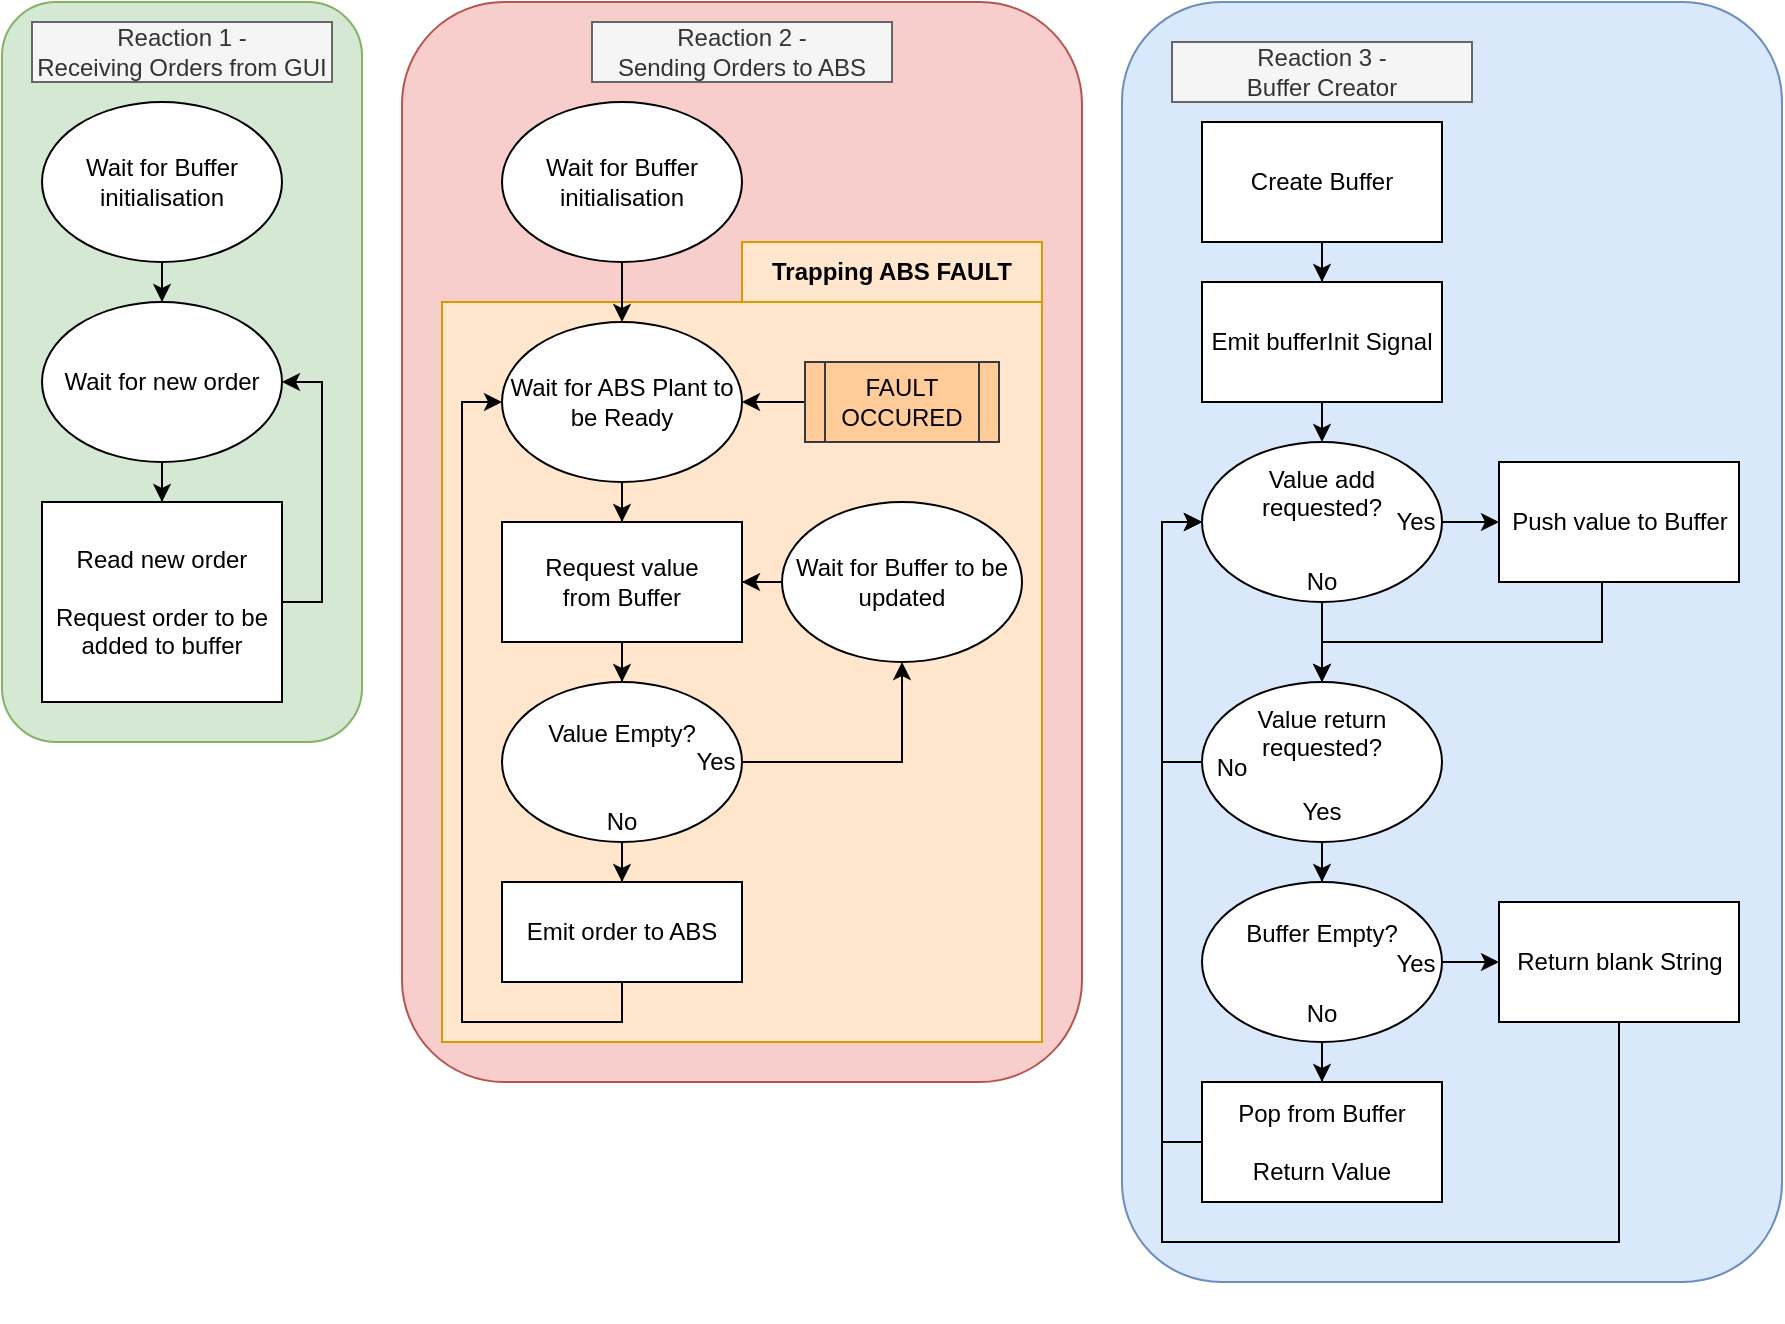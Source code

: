 <mxfile version="21.2.8" type="device" pages="2">
  <diagram name="State Machine Diagram" id="Zy5miJtwsmo2a1Sr_mXt">
    <mxGraphModel dx="1884" dy="1189" grid="1" gridSize="10" guides="1" tooltips="1" connect="1" arrows="1" fold="1" page="1" pageScale="1" pageWidth="850" pageHeight="1100" math="0" shadow="0">
      <root>
        <mxCell id="0" />
        <mxCell id="1" parent="0" />
        <mxCell id="f_33hYLXg027ikjfP-OH-52" value="" style="group;" parent="1" vertex="1" connectable="0">
          <mxGeometry x="220" y="30" width="340" height="660" as="geometry" />
        </mxCell>
        <mxCell id="f_33hYLXg027ikjfP-OH-50" value="" style="rounded=1;whiteSpace=wrap;html=1;fillColor=#f8cecc;strokeColor=#b85450;" parent="f_33hYLXg027ikjfP-OH-52" vertex="1">
          <mxGeometry width="340" height="540" as="geometry" />
        </mxCell>
        <mxCell id="f_33hYLXg027ikjfP-OH-51" value="Reaction 2 -&lt;br&gt;Sending Orders to ABS" style="text;html=1;strokeColor=#666666;fillColor=#f5f5f5;align=center;verticalAlign=middle;whiteSpace=wrap;rounded=0;fontColor=#333333;" parent="f_33hYLXg027ikjfP-OH-52" vertex="1">
          <mxGeometry x="95" y="10" width="150" height="30" as="geometry" />
        </mxCell>
        <mxCell id="f_33hYLXg027ikjfP-OH-43" value="" style="rounded=0;whiteSpace=wrap;html=1;fillColor=#ffe6cc;strokeColor=#d79b00;" parent="f_33hYLXg027ikjfP-OH-52" vertex="1">
          <mxGeometry x="20" y="150" width="300" height="370" as="geometry" />
        </mxCell>
        <mxCell id="f_33hYLXg027ikjfP-OH-19" value="Wait for Buffer initialisation" style="ellipse;whiteSpace=wrap;html=1;" parent="f_33hYLXg027ikjfP-OH-52" vertex="1">
          <mxGeometry x="50" y="50" width="120" height="80" as="geometry" />
        </mxCell>
        <mxCell id="f_33hYLXg027ikjfP-OH-20" value="Wait for ABS Plant to be Ready" style="ellipse;whiteSpace=wrap;html=1;" parent="f_33hYLXg027ikjfP-OH-52" vertex="1">
          <mxGeometry x="50" y="160" width="120" height="80" as="geometry" />
        </mxCell>
        <mxCell id="f_33hYLXg027ikjfP-OH-49" style="edgeStyle=orthogonalEdgeStyle;rounded=0;orthogonalLoop=1;jettySize=auto;html=1;" parent="f_33hYLXg027ikjfP-OH-52" source="f_33hYLXg027ikjfP-OH-19" target="f_33hYLXg027ikjfP-OH-20" edge="1">
          <mxGeometry relative="1" as="geometry" />
        </mxCell>
        <mxCell id="f_33hYLXg027ikjfP-OH-21" value="Request value&lt;br&gt;from Buffer" style="rounded=0;whiteSpace=wrap;html=1;" parent="f_33hYLXg027ikjfP-OH-52" vertex="1">
          <mxGeometry x="50" y="260" width="120" height="60" as="geometry" />
        </mxCell>
        <mxCell id="f_33hYLXg027ikjfP-OH-22" style="edgeStyle=orthogonalEdgeStyle;rounded=0;orthogonalLoop=1;jettySize=auto;html=1;" parent="f_33hYLXg027ikjfP-OH-52" source="f_33hYLXg027ikjfP-OH-20" target="f_33hYLXg027ikjfP-OH-21" edge="1">
          <mxGeometry relative="1" as="geometry" />
        </mxCell>
        <mxCell id="f_33hYLXg027ikjfP-OH-23" value="Value Empty?&lt;br&gt;&lt;br&gt;&amp;nbsp;" style="ellipse;whiteSpace=wrap;html=1;" parent="f_33hYLXg027ikjfP-OH-52" vertex="1">
          <mxGeometry x="50" y="340" width="120" height="80" as="geometry" />
        </mxCell>
        <mxCell id="f_33hYLXg027ikjfP-OH-24" style="edgeStyle=orthogonalEdgeStyle;rounded=0;orthogonalLoop=1;jettySize=auto;html=1;" parent="f_33hYLXg027ikjfP-OH-52" source="f_33hYLXg027ikjfP-OH-21" target="f_33hYLXg027ikjfP-OH-23" edge="1">
          <mxGeometry relative="1" as="geometry" />
        </mxCell>
        <mxCell id="f_33hYLXg027ikjfP-OH-31" value="Yes" style="text;html=1;strokeColor=none;fillColor=none;align=center;verticalAlign=middle;whiteSpace=wrap;rounded=0;" parent="f_33hYLXg027ikjfP-OH-52" vertex="1">
          <mxGeometry x="127" y="365" width="60" height="30" as="geometry" />
        </mxCell>
        <mxCell id="f_33hYLXg027ikjfP-OH-33" style="edgeStyle=orthogonalEdgeStyle;rounded=0;orthogonalLoop=1;jettySize=auto;html=1;" parent="f_33hYLXg027ikjfP-OH-52" source="f_33hYLXg027ikjfP-OH-32" target="f_33hYLXg027ikjfP-OH-21" edge="1">
          <mxGeometry relative="1" as="geometry" />
        </mxCell>
        <mxCell id="f_33hYLXg027ikjfP-OH-32" value="Wait for Buffer to be updated" style="ellipse;whiteSpace=wrap;html=1;" parent="f_33hYLXg027ikjfP-OH-52" vertex="1">
          <mxGeometry x="190" y="250" width="120" height="80" as="geometry" />
        </mxCell>
        <mxCell id="f_33hYLXg027ikjfP-OH-30" style="edgeStyle=orthogonalEdgeStyle;rounded=0;orthogonalLoop=1;jettySize=auto;html=1;" parent="f_33hYLXg027ikjfP-OH-52" source="f_33hYLXg027ikjfP-OH-23" target="f_33hYLXg027ikjfP-OH-32" edge="1">
          <mxGeometry relative="1" as="geometry">
            <mxPoint x="230" y="320" as="targetPoint" />
          </mxGeometry>
        </mxCell>
        <mxCell id="f_33hYLXg027ikjfP-OH-34" value="Emit order to ABS" style="rounded=0;whiteSpace=wrap;html=1;" parent="f_33hYLXg027ikjfP-OH-52" vertex="1">
          <mxGeometry x="50" y="440" width="120" height="50" as="geometry" />
        </mxCell>
        <mxCell id="f_33hYLXg027ikjfP-OH-35" style="edgeStyle=orthogonalEdgeStyle;rounded=0;orthogonalLoop=1;jettySize=auto;html=1;" parent="f_33hYLXg027ikjfP-OH-52" source="f_33hYLXg027ikjfP-OH-23" target="f_33hYLXg027ikjfP-OH-34" edge="1">
          <mxGeometry relative="1" as="geometry" />
        </mxCell>
        <mxCell id="f_33hYLXg027ikjfP-OH-36" value="No" style="text;html=1;strokeColor=none;fillColor=none;align=center;verticalAlign=middle;whiteSpace=wrap;rounded=0;" parent="f_33hYLXg027ikjfP-OH-52" vertex="1">
          <mxGeometry x="80" y="395" width="60" height="30" as="geometry" />
        </mxCell>
        <mxCell id="f_33hYLXg027ikjfP-OH-40" style="edgeStyle=orthogonalEdgeStyle;rounded=0;orthogonalLoop=1;jettySize=auto;html=1;entryX=0;entryY=0.5;entryDx=0;entryDy=0;" parent="f_33hYLXg027ikjfP-OH-52" source="f_33hYLXg027ikjfP-OH-34" target="f_33hYLXg027ikjfP-OH-20" edge="1">
          <mxGeometry relative="1" as="geometry">
            <mxPoint x="110" y="550" as="targetPoint" />
            <Array as="points">
              <mxPoint x="110" y="510" />
              <mxPoint x="30" y="510" />
              <mxPoint x="30" y="200" />
            </Array>
          </mxGeometry>
        </mxCell>
        <mxCell id="f_33hYLXg027ikjfP-OH-44" value="&lt;b&gt;Trapping ABS FAULT&lt;/b&gt;" style="rounded=0;whiteSpace=wrap;html=1;fillColor=#ffe6cc;strokeColor=#d79b00;" parent="f_33hYLXg027ikjfP-OH-52" vertex="1">
          <mxGeometry x="170" y="120" width="150" height="30" as="geometry" />
        </mxCell>
        <mxCell id="f_33hYLXg027ikjfP-OH-47" style="edgeStyle=orthogonalEdgeStyle;rounded=0;orthogonalLoop=1;jettySize=auto;html=1;" parent="f_33hYLXg027ikjfP-OH-52" source="f_33hYLXg027ikjfP-OH-46" target="f_33hYLXg027ikjfP-OH-20" edge="1">
          <mxGeometry relative="1" as="geometry" />
        </mxCell>
        <mxCell id="f_33hYLXg027ikjfP-OH-46" value="FAULT OCCURED" style="shape=process;whiteSpace=wrap;html=1;backgroundOutline=1;fillColor=#ffcc99;strokeColor=#36393d;" parent="f_33hYLXg027ikjfP-OH-52" vertex="1">
          <mxGeometry x="201.5" y="180" width="97" height="40" as="geometry" />
        </mxCell>
        <mxCell id="f_33hYLXg027ikjfP-OH-54" value="" style="group;" parent="1" vertex="1" connectable="0">
          <mxGeometry x="20" y="30" width="180" height="370" as="geometry" />
        </mxCell>
        <mxCell id="f_33hYLXg027ikjfP-OH-8" value="" style="rounded=1;whiteSpace=wrap;html=1;fillColor=#d5e8d4;strokeColor=#82b366;" parent="f_33hYLXg027ikjfP-OH-54" vertex="1">
          <mxGeometry width="180" height="370" as="geometry" />
        </mxCell>
        <mxCell id="f_33hYLXg027ikjfP-OH-2" value="Wait for Buffer initialisation" style="ellipse;whiteSpace=wrap;html=1;" parent="f_33hYLXg027ikjfP-OH-54" vertex="1">
          <mxGeometry x="20" y="50" width="120" height="80" as="geometry" />
        </mxCell>
        <mxCell id="f_33hYLXg027ikjfP-OH-3" value="Wait for new order" style="ellipse;whiteSpace=wrap;html=1;" parent="f_33hYLXg027ikjfP-OH-54" vertex="1">
          <mxGeometry x="20" y="150" width="120" height="80" as="geometry" />
        </mxCell>
        <mxCell id="f_33hYLXg027ikjfP-OH-4" style="edgeStyle=orthogonalEdgeStyle;rounded=0;orthogonalLoop=1;jettySize=auto;html=1;" parent="f_33hYLXg027ikjfP-OH-54" source="f_33hYLXg027ikjfP-OH-2" target="f_33hYLXg027ikjfP-OH-3" edge="1">
          <mxGeometry relative="1" as="geometry" />
        </mxCell>
        <mxCell id="f_33hYLXg027ikjfP-OH-7" style="edgeStyle=orthogonalEdgeStyle;rounded=0;orthogonalLoop=1;jettySize=auto;html=1;" parent="f_33hYLXg027ikjfP-OH-54" source="f_33hYLXg027ikjfP-OH-5" target="f_33hYLXg027ikjfP-OH-3" edge="1">
          <mxGeometry relative="1" as="geometry">
            <Array as="points">
              <mxPoint x="160" y="300" />
              <mxPoint x="160" y="190" />
            </Array>
          </mxGeometry>
        </mxCell>
        <mxCell id="f_33hYLXg027ikjfP-OH-5" value="Read new order&lt;br&gt;&lt;br&gt;Request order to be added to buffer&lt;br&gt;" style="rounded=0;whiteSpace=wrap;html=1;" parent="f_33hYLXg027ikjfP-OH-54" vertex="1">
          <mxGeometry x="20" y="250" width="120" height="100" as="geometry" />
        </mxCell>
        <mxCell id="f_33hYLXg027ikjfP-OH-6" style="edgeStyle=orthogonalEdgeStyle;rounded=0;orthogonalLoop=1;jettySize=auto;html=1;" parent="f_33hYLXg027ikjfP-OH-54" source="f_33hYLXg027ikjfP-OH-3" target="f_33hYLXg027ikjfP-OH-5" edge="1">
          <mxGeometry relative="1" as="geometry" />
        </mxCell>
        <mxCell id="f_33hYLXg027ikjfP-OH-10" value="Reaction 1 -&lt;br&gt;Receiving Orders from GUI" style="text;html=1;strokeColor=#666666;fillColor=#f5f5f5;align=center;verticalAlign=middle;whiteSpace=wrap;rounded=0;fontColor=#333333;" parent="f_33hYLXg027ikjfP-OH-54" vertex="1">
          <mxGeometry x="15" y="10" width="150" height="30" as="geometry" />
        </mxCell>
        <mxCell id="8LeOx152lcSYClkYt_6h-41" value="" style="group" vertex="1" connectable="0" parent="1">
          <mxGeometry x="580" y="30" width="330" height="640" as="geometry" />
        </mxCell>
        <mxCell id="f_33hYLXg027ikjfP-OH-16" value="" style="rounded=1;whiteSpace=wrap;html=1;fillColor=#dae8fc;strokeColor=#6c8ebf;" parent="8LeOx152lcSYClkYt_6h-41" vertex="1">
          <mxGeometry width="330" height="640" as="geometry" />
        </mxCell>
        <mxCell id="f_33hYLXg027ikjfP-OH-11" value="Create Buffer" style="rounded=0;whiteSpace=wrap;html=1;" parent="8LeOx152lcSYClkYt_6h-41" vertex="1">
          <mxGeometry x="40" y="60" width="120" height="60" as="geometry" />
        </mxCell>
        <mxCell id="f_33hYLXg027ikjfP-OH-12" value="Emit bufferInit Signal" style="rounded=0;whiteSpace=wrap;html=1;" parent="8LeOx152lcSYClkYt_6h-41" vertex="1">
          <mxGeometry x="40" y="140" width="120" height="60" as="geometry" />
        </mxCell>
        <mxCell id="f_33hYLXg027ikjfP-OH-13" style="edgeStyle=orthogonalEdgeStyle;rounded=0;orthogonalLoop=1;jettySize=auto;html=1;" parent="8LeOx152lcSYClkYt_6h-41" source="f_33hYLXg027ikjfP-OH-11" target="f_33hYLXg027ikjfP-OH-12" edge="1">
          <mxGeometry relative="1" as="geometry" />
        </mxCell>
        <mxCell id="f_33hYLXg027ikjfP-OH-15" style="edgeStyle=orthogonalEdgeStyle;rounded=0;orthogonalLoop=1;jettySize=auto;html=1;" parent="8LeOx152lcSYClkYt_6h-41" source="f_33hYLXg027ikjfP-OH-12" edge="1">
          <mxGeometry relative="1" as="geometry">
            <mxPoint x="100" y="220" as="targetPoint" />
          </mxGeometry>
        </mxCell>
        <mxCell id="f_33hYLXg027ikjfP-OH-17" value="Reaction 3 -&lt;br&gt;Buffer Creator" style="text;html=1;strokeColor=#666666;fillColor=#f5f5f5;align=center;verticalAlign=middle;whiteSpace=wrap;rounded=0;fontColor=#333333;" parent="8LeOx152lcSYClkYt_6h-41" vertex="1">
          <mxGeometry x="25" y="20" width="150" height="30" as="geometry" />
        </mxCell>
        <mxCell id="8LeOx152lcSYClkYt_6h-9" value="" style="group" vertex="1" connectable="0" parent="8LeOx152lcSYClkYt_6h-41">
          <mxGeometry x="40" y="340" width="137" height="85" as="geometry" />
        </mxCell>
        <mxCell id="8LeOx152lcSYClkYt_6h-5" value="Value return requested?&lt;br&gt;&lt;br&gt;&amp;nbsp;" style="ellipse;whiteSpace=wrap;html=1;" vertex="1" parent="8LeOx152lcSYClkYt_6h-9">
          <mxGeometry width="120" height="80" as="geometry" />
        </mxCell>
        <mxCell id="8LeOx152lcSYClkYt_6h-26" value="Yes" style="text;html=1;strokeColor=none;fillColor=none;align=center;verticalAlign=middle;whiteSpace=wrap;rounded=0;" vertex="1" parent="8LeOx152lcSYClkYt_6h-9">
          <mxGeometry x="30" y="50" width="60" height="30" as="geometry" />
        </mxCell>
        <mxCell id="8LeOx152lcSYClkYt_6h-10" value="" style="group" vertex="1" connectable="0" parent="8LeOx152lcSYClkYt_6h-41">
          <mxGeometry x="40" y="220" width="137" height="85" as="geometry" />
        </mxCell>
        <mxCell id="8LeOx152lcSYClkYt_6h-2" value="Value add &lt;br&gt;requested?&lt;br&gt;&lt;br&gt;&amp;nbsp;" style="ellipse;whiteSpace=wrap;html=1;" vertex="1" parent="8LeOx152lcSYClkYt_6h-10">
          <mxGeometry width="120" height="80" as="geometry" />
        </mxCell>
        <mxCell id="8LeOx152lcSYClkYt_6h-3" value="Yes" style="text;html=1;strokeColor=none;fillColor=none;align=center;verticalAlign=middle;whiteSpace=wrap;rounded=0;" vertex="1" parent="8LeOx152lcSYClkYt_6h-10">
          <mxGeometry x="77" y="25" width="60" height="30" as="geometry" />
        </mxCell>
        <mxCell id="8LeOx152lcSYClkYt_6h-4" value="No" style="text;html=1;strokeColor=none;fillColor=none;align=center;verticalAlign=middle;whiteSpace=wrap;rounded=0;" vertex="1" parent="8LeOx152lcSYClkYt_6h-10">
          <mxGeometry x="30" y="55" width="60" height="30" as="geometry" />
        </mxCell>
        <mxCell id="8LeOx152lcSYClkYt_6h-15" style="edgeStyle=orthogonalEdgeStyle;rounded=0;orthogonalLoop=1;jettySize=auto;html=1;" edge="1" parent="8LeOx152lcSYClkYt_6h-41" source="8LeOx152lcSYClkYt_6h-12" target="8LeOx152lcSYClkYt_6h-5">
          <mxGeometry relative="1" as="geometry">
            <Array as="points">
              <mxPoint x="240" y="320" />
              <mxPoint x="100" y="320" />
            </Array>
          </mxGeometry>
        </mxCell>
        <mxCell id="8LeOx152lcSYClkYt_6h-12" value="Push value to Buffer" style="rounded=0;whiteSpace=wrap;html=1;" vertex="1" parent="8LeOx152lcSYClkYt_6h-41">
          <mxGeometry x="188.5" y="230" width="120" height="60" as="geometry" />
        </mxCell>
        <mxCell id="8LeOx152lcSYClkYt_6h-13" style="edgeStyle=orthogonalEdgeStyle;rounded=0;orthogonalLoop=1;jettySize=auto;html=1;" edge="1" parent="8LeOx152lcSYClkYt_6h-41" source="8LeOx152lcSYClkYt_6h-2" target="8LeOx152lcSYClkYt_6h-12">
          <mxGeometry relative="1" as="geometry" />
        </mxCell>
        <mxCell id="8LeOx152lcSYClkYt_6h-21" value="" style="group" vertex="1" connectable="0" parent="8LeOx152lcSYClkYt_6h-41">
          <mxGeometry x="40" y="440" width="137" height="85" as="geometry" />
        </mxCell>
        <mxCell id="8LeOx152lcSYClkYt_6h-22" value="Buffer Empty?&lt;br&gt;&lt;br&gt;&amp;nbsp;" style="ellipse;whiteSpace=wrap;html=1;" vertex="1" parent="8LeOx152lcSYClkYt_6h-21">
          <mxGeometry width="120" height="80" as="geometry" />
        </mxCell>
        <mxCell id="8LeOx152lcSYClkYt_6h-31" value="No" style="text;html=1;strokeColor=none;fillColor=none;align=center;verticalAlign=middle;whiteSpace=wrap;rounded=0;" vertex="1" parent="8LeOx152lcSYClkYt_6h-21">
          <mxGeometry x="-15" y="-72" width="60" height="30" as="geometry" />
        </mxCell>
        <mxCell id="8LeOx152lcSYClkYt_6h-35" value="Yes" style="text;html=1;strokeColor=none;fillColor=none;align=center;verticalAlign=middle;whiteSpace=wrap;rounded=0;" vertex="1" parent="8LeOx152lcSYClkYt_6h-21">
          <mxGeometry x="77" y="25.5" width="60" height="30" as="geometry" />
        </mxCell>
        <mxCell id="8LeOx152lcSYClkYt_6h-38" value="No" style="text;html=1;strokeColor=none;fillColor=none;align=center;verticalAlign=middle;whiteSpace=wrap;rounded=0;" vertex="1" parent="8LeOx152lcSYClkYt_6h-21">
          <mxGeometry x="30" y="50.5" width="60" height="30" as="geometry" />
        </mxCell>
        <mxCell id="8LeOx152lcSYClkYt_6h-28" style="edgeStyle=orthogonalEdgeStyle;rounded=0;orthogonalLoop=1;jettySize=auto;html=1;" edge="1" parent="8LeOx152lcSYClkYt_6h-41" source="8LeOx152lcSYClkYt_6h-26" target="8LeOx152lcSYClkYt_6h-22">
          <mxGeometry relative="1" as="geometry" />
        </mxCell>
        <mxCell id="8LeOx152lcSYClkYt_6h-8" style="edgeStyle=orthogonalEdgeStyle;rounded=0;orthogonalLoop=1;jettySize=auto;html=1;" edge="1" parent="8LeOx152lcSYClkYt_6h-41" source="8LeOx152lcSYClkYt_6h-2" target="8LeOx152lcSYClkYt_6h-5">
          <mxGeometry relative="1" as="geometry" />
        </mxCell>
        <mxCell id="8LeOx152lcSYClkYt_6h-30" style="edgeStyle=orthogonalEdgeStyle;rounded=0;orthogonalLoop=1;jettySize=auto;html=1;entryX=0;entryY=0.5;entryDx=0;entryDy=0;" edge="1" parent="8LeOx152lcSYClkYt_6h-41" source="8LeOx152lcSYClkYt_6h-5" target="8LeOx152lcSYClkYt_6h-2">
          <mxGeometry relative="1" as="geometry">
            <Array as="points">
              <mxPoint x="20" y="380" />
              <mxPoint x="20" y="260" />
            </Array>
          </mxGeometry>
        </mxCell>
        <mxCell id="8LeOx152lcSYClkYt_6h-40" style="edgeStyle=orthogonalEdgeStyle;rounded=0;orthogonalLoop=1;jettySize=auto;html=1;exitX=0.5;exitY=1;exitDx=0;exitDy=0;entryX=0;entryY=0.5;entryDx=0;entryDy=0;" edge="1" parent="8LeOx152lcSYClkYt_6h-41" source="8LeOx152lcSYClkYt_6h-32" target="8LeOx152lcSYClkYt_6h-2">
          <mxGeometry relative="1" as="geometry">
            <Array as="points">
              <mxPoint x="249" y="620" />
              <mxPoint x="20" y="620" />
              <mxPoint x="20" y="260" />
            </Array>
          </mxGeometry>
        </mxCell>
        <mxCell id="8LeOx152lcSYClkYt_6h-32" value="Return blank String" style="rounded=0;whiteSpace=wrap;html=1;" vertex="1" parent="8LeOx152lcSYClkYt_6h-41">
          <mxGeometry x="188.5" y="450" width="120" height="60" as="geometry" />
        </mxCell>
        <mxCell id="8LeOx152lcSYClkYt_6h-34" style="edgeStyle=orthogonalEdgeStyle;rounded=0;orthogonalLoop=1;jettySize=auto;html=1;" edge="1" parent="8LeOx152lcSYClkYt_6h-41" source="8LeOx152lcSYClkYt_6h-22" target="8LeOx152lcSYClkYt_6h-32">
          <mxGeometry relative="1" as="geometry" />
        </mxCell>
        <mxCell id="8LeOx152lcSYClkYt_6h-39" style="edgeStyle=orthogonalEdgeStyle;rounded=0;orthogonalLoop=1;jettySize=auto;html=1;entryX=0;entryY=0.5;entryDx=0;entryDy=0;" edge="1" parent="8LeOx152lcSYClkYt_6h-41" source="8LeOx152lcSYClkYt_6h-36" target="8LeOx152lcSYClkYt_6h-2">
          <mxGeometry relative="1" as="geometry">
            <Array as="points">
              <mxPoint x="20" y="570" />
              <mxPoint x="20" y="260" />
            </Array>
          </mxGeometry>
        </mxCell>
        <mxCell id="8LeOx152lcSYClkYt_6h-36" value="Pop from Buffer&lt;br&gt;&lt;br&gt;Return Value" style="rounded=0;whiteSpace=wrap;html=1;" vertex="1" parent="8LeOx152lcSYClkYt_6h-41">
          <mxGeometry x="40" y="540" width="120" height="60" as="geometry" />
        </mxCell>
        <mxCell id="8LeOx152lcSYClkYt_6h-37" style="edgeStyle=orthogonalEdgeStyle;rounded=0;orthogonalLoop=1;jettySize=auto;html=1;" edge="1" parent="8LeOx152lcSYClkYt_6h-41" source="8LeOx152lcSYClkYt_6h-22" target="8LeOx152lcSYClkYt_6h-36">
          <mxGeometry relative="1" as="geometry" />
        </mxCell>
      </root>
    </mxGraphModel>
  </diagram>
  <diagram id="N6PrCQ5gOJkAkT0Y4KjF" name="Page-2">
    <mxGraphModel dx="863" dy="545" grid="1" gridSize="10" guides="1" tooltips="1" connect="1" arrows="1" fold="1" page="1" pageScale="1" pageWidth="850" pageHeight="1100" math="0" shadow="0">
      <root>
        <mxCell id="0" />
        <mxCell id="1" parent="0" />
        <mxCell id="TtdlLmfTWyUo6-tWD-vL-2" value="&lt;font style=&quot;font-size: 18px;&quot;&gt;&amp;nbsp;incomingOrder&amp;nbsp;&lt;/font&gt;" style="edgeStyle=orthogonalEdgeStyle;rounded=0;orthogonalLoop=1;jettySize=auto;html=1;exitX=0.75;exitY=1;exitDx=0;exitDy=0;entryX=0.75;entryY=0;entryDx=0;entryDy=0;labelBorderColor=default;" edge="1" parent="1" source="onEMkbkjmM9F2GEW2ev1-1" target="onEMkbkjmM9F2GEW2ev1-2">
          <mxGeometry relative="1" as="geometry" />
        </mxCell>
        <mxCell id="onEMkbkjmM9F2GEW2ev1-1" value="&lt;font style=&quot;font-size: 24px;&quot;&gt;POS GUI&lt;/font&gt;" style="shape=process;whiteSpace=wrap;html=1;backgroundOutline=1;fillColor=#d5e8d4;strokeColor=#82b366;" parent="1" vertex="1">
          <mxGeometry x="60" y="40" width="240" height="160" as="geometry" />
        </mxCell>
        <mxCell id="onEMkbkjmM9F2GEW2ev1-7" value="&amp;nbsp;outgoingOrder&amp;nbsp;" style="edgeStyle=orthogonalEdgeStyle;rounded=0;orthogonalLoop=1;jettySize=auto;html=1;exitX=1;exitY=0.75;exitDx=0;exitDy=0;entryX=0;entryY=0.75;entryDx=0;entryDy=0;labelBorderColor=default;fontSize=16;" parent="1" source="onEMkbkjmM9F2GEW2ev1-2" target="onEMkbkjmM9F2GEW2ev1-3" edge="1">
          <mxGeometry relative="1" as="geometry" />
        </mxCell>
        <mxCell id="TtdlLmfTWyUo6-tWD-vL-3" value="&lt;span style=&quot;font-size: 17px;&quot;&gt;&amp;nbsp;returnMSG&amp;nbsp;&lt;/span&gt;" style="edgeStyle=orthogonalEdgeStyle;rounded=0;orthogonalLoop=1;jettySize=auto;html=1;exitX=0.25;exitY=0;exitDx=0;exitDy=0;entryX=0.25;entryY=1;entryDx=0;entryDy=0;labelBorderColor=default;" edge="1" parent="1" source="onEMkbkjmM9F2GEW2ev1-2" target="onEMkbkjmM9F2GEW2ev1-1">
          <mxGeometry relative="1" as="geometry" />
        </mxCell>
        <mxCell id="onEMkbkjmM9F2GEW2ev1-2" value="&lt;font style=&quot;font-size: 24px;&quot;&gt;POS&lt;br&gt;Sub-System&lt;/font&gt;" style="shape=process;whiteSpace=wrap;html=1;backgroundOutline=1;fillColor=#ffe6cc;strokeColor=#d79b00;" parent="1" vertex="1">
          <mxGeometry x="60" y="320" width="240" height="160" as="geometry" />
        </mxCell>
        <mxCell id="onEMkbkjmM9F2GEW2ev1-5" value="&amp;nbsp;absReady&amp;nbsp;" style="edgeStyle=orthogonalEdgeStyle;rounded=0;orthogonalLoop=1;jettySize=auto;html=1;exitX=0;exitY=0.25;exitDx=0;exitDy=0;entryX=1;entryY=0.25;entryDx=0;entryDy=0;labelBorderColor=default;fontSize=16;" parent="1" source="onEMkbkjmM9F2GEW2ev1-3" target="onEMkbkjmM9F2GEW2ev1-2" edge="1">
          <mxGeometry relative="1" as="geometry">
            <mxPoint as="offset" />
          </mxGeometry>
        </mxCell>
        <mxCell id="onEMkbkjmM9F2GEW2ev1-6" value="&amp;nbsp;absFault&amp;nbsp;" style="edgeStyle=orthogonalEdgeStyle;rounded=0;orthogonalLoop=1;jettySize=auto;html=1;exitX=0;exitY=0.5;exitDx=0;exitDy=0;entryX=1;entryY=0.5;entryDx=0;entryDy=0;fontSize=16;labelBorderColor=default;" parent="1" source="onEMkbkjmM9F2GEW2ev1-3" target="onEMkbkjmM9F2GEW2ev1-2" edge="1">
          <mxGeometry relative="1" as="geometry" />
        </mxCell>
        <mxCell id="onEMkbkjmM9F2GEW2ev1-3" value="&lt;font style=&quot;font-size: 24px;&quot;&gt;ABS&lt;br&gt;Sub-System&lt;br&gt;&lt;/font&gt;" style="shape=process;whiteSpace=wrap;html=1;backgroundOutline=1;fillColor=#dae8fc;strokeColor=#6c8ebf;" parent="1" vertex="1">
          <mxGeometry x="440" y="320" width="240" height="160" as="geometry" />
        </mxCell>
        <mxCell id="onEMkbkjmM9F2GEW2ev1-9" value="incomingOrder" style="swimlane;fontStyle=0;childLayout=stackLayout;horizontal=1;startSize=30;horizontalStack=0;resizeParent=1;resizeParentMax=0;resizeLast=0;collapsible=1;marginBottom=0;whiteSpace=wrap;html=1;fontSize=14;" parent="1" vertex="1">
          <mxGeometry x="520" y="130" width="140" height="110" as="geometry" />
        </mxCell>
        <mxCell id="onEMkbkjmM9F2GEW2ev1-10" value="String" style="text;strokeColor=none;fillColor=none;align=left;verticalAlign=middle;spacingLeft=4;spacingRight=4;overflow=hidden;points=[[0,0.5],[1,0.5]];portConstraint=eastwest;rotatable=0;whiteSpace=wrap;html=1;" parent="onEMkbkjmM9F2GEW2ev1-9" vertex="1">
          <mxGeometry y="30" width="140" height="20" as="geometry" />
        </mxCell>
        <mxCell id="onEMkbkjmM9F2GEW2ev1-11" value="sent for 100ms" style="text;strokeColor=none;fillColor=none;align=left;verticalAlign=middle;spacingLeft=4;spacingRight=4;overflow=hidden;points=[[0,0.5],[1,0.5]];portConstraint=eastwest;rotatable=0;whiteSpace=wrap;html=1;" parent="onEMkbkjmM9F2GEW2ev1-9" vertex="1">
          <mxGeometry y="50" width="140" height="20" as="geometry" />
        </mxCell>
        <mxCell id="onEMkbkjmM9F2GEW2ev1-12" value="order details delimited by commas" style="text;strokeColor=none;fillColor=none;align=left;verticalAlign=middle;spacingLeft=4;spacingRight=4;overflow=hidden;points=[[0,0.5],[1,0.5]];portConstraint=eastwest;rotatable=0;whiteSpace=wrap;html=1;" parent="onEMkbkjmM9F2GEW2ev1-9" vertex="1">
          <mxGeometry y="70" width="140" height="40" as="geometry" />
        </mxCell>
        <mxCell id="onEMkbkjmM9F2GEW2ev1-13" value="absReady" style="swimlane;fontStyle=0;childLayout=stackLayout;horizontal=1;startSize=30;horizontalStack=0;resizeParent=1;resizeParentMax=0;resizeLast=0;collapsible=1;marginBottom=0;whiteSpace=wrap;html=1;fontSize=14;" parent="1" vertex="1">
          <mxGeometry x="120" y="500" width="140" height="130" as="geometry" />
        </mxCell>
        <mxCell id="onEMkbkjmM9F2GEW2ev1-14" value="Pure" style="text;strokeColor=none;fillColor=none;align=left;verticalAlign=middle;spacingLeft=4;spacingRight=4;overflow=hidden;points=[[0,0.5],[1,0.5]];portConstraint=eastwest;rotatable=0;whiteSpace=wrap;html=1;" parent="onEMkbkjmM9F2GEW2ev1-13" vertex="1">
          <mxGeometry y="30" width="140" height="20" as="geometry" />
        </mxCell>
        <mxCell id="onEMkbkjmM9F2GEW2ev1-15" value="emitted" style="text;strokeColor=none;fillColor=none;align=left;verticalAlign=middle;spacingLeft=4;spacingRight=4;overflow=hidden;points=[[0,0.5],[1,0.5]];portConstraint=eastwest;rotatable=0;whiteSpace=wrap;html=1;" parent="onEMkbkjmM9F2GEW2ev1-13" vertex="1">
          <mxGeometry y="50" width="140" height="20" as="geometry" />
        </mxCell>
        <mxCell id="onEMkbkjmM9F2GEW2ev1-16" value="signifies that the ABS is ready to produce another order" style="text;strokeColor=none;fillColor=none;align=left;verticalAlign=middle;spacingLeft=4;spacingRight=4;overflow=hidden;points=[[0,0.5],[1,0.5]];portConstraint=eastwest;rotatable=0;whiteSpace=wrap;html=1;" parent="onEMkbkjmM9F2GEW2ev1-13" vertex="1">
          <mxGeometry y="70" width="140" height="60" as="geometry" />
        </mxCell>
        <mxCell id="onEMkbkjmM9F2GEW2ev1-17" value="absFault" style="swimlane;fontStyle=0;childLayout=stackLayout;horizontal=1;startSize=30;horizontalStack=0;resizeParent=1;resizeParentMax=0;resizeLast=0;collapsible=1;marginBottom=0;whiteSpace=wrap;html=1;fontSize=14;" parent="1" vertex="1">
          <mxGeometry x="300" y="500" width="140" height="130" as="geometry" />
        </mxCell>
        <mxCell id="onEMkbkjmM9F2GEW2ev1-18" value="Pure" style="text;strokeColor=none;fillColor=none;align=left;verticalAlign=middle;spacingLeft=4;spacingRight=4;overflow=hidden;points=[[0,0.5],[1,0.5]];portConstraint=eastwest;rotatable=0;whiteSpace=wrap;html=1;" parent="onEMkbkjmM9F2GEW2ev1-17" vertex="1">
          <mxGeometry y="30" width="140" height="20" as="geometry" />
        </mxCell>
        <mxCell id="onEMkbkjmM9F2GEW2ev1-19" value="emitted" style="text;strokeColor=none;fillColor=none;align=left;verticalAlign=middle;spacingLeft=4;spacingRight=4;overflow=hidden;points=[[0,0.5],[1,0.5]];portConstraint=eastwest;rotatable=0;whiteSpace=wrap;html=1;" parent="onEMkbkjmM9F2GEW2ev1-17" vertex="1">
          <mxGeometry y="50" width="140" height="20" as="geometry" />
        </mxCell>
        <mxCell id="onEMkbkjmM9F2GEW2ev1-20" value="signifies that the ABS has encountered a fault and is no longer ready" style="text;strokeColor=none;fillColor=none;align=left;verticalAlign=middle;spacingLeft=4;spacingRight=4;overflow=hidden;points=[[0,0.5],[1,0.5]];portConstraint=eastwest;rotatable=0;whiteSpace=wrap;html=1;" parent="onEMkbkjmM9F2GEW2ev1-17" vertex="1">
          <mxGeometry y="70" width="140" height="60" as="geometry" />
        </mxCell>
        <mxCell id="onEMkbkjmM9F2GEW2ev1-21" value="outgoingOrder" style="swimlane;fontStyle=0;childLayout=stackLayout;horizontal=1;startSize=30;horizontalStack=0;resizeParent=1;resizeParentMax=0;resizeLast=0;collapsible=1;marginBottom=0;whiteSpace=wrap;html=1;fontSize=14;" parent="1" vertex="1">
          <mxGeometry x="480" y="500" width="140" height="110" as="geometry" />
        </mxCell>
        <mxCell id="onEMkbkjmM9F2GEW2ev1-22" value="String" style="text;strokeColor=none;fillColor=none;align=left;verticalAlign=middle;spacingLeft=4;spacingRight=4;overflow=hidden;points=[[0,0.5],[1,0.5]];portConstraint=eastwest;rotatable=0;whiteSpace=wrap;html=1;" parent="onEMkbkjmM9F2GEW2ev1-21" vertex="1">
          <mxGeometry y="30" width="140" height="20" as="geometry" />
        </mxCell>
        <mxCell id="onEMkbkjmM9F2GEW2ev1-23" value="emitted" style="text;strokeColor=none;fillColor=none;align=left;verticalAlign=middle;spacingLeft=4;spacingRight=4;overflow=hidden;points=[[0,0.5],[1,0.5]];portConstraint=eastwest;rotatable=0;whiteSpace=wrap;html=1;" parent="onEMkbkjmM9F2GEW2ev1-21" vertex="1">
          <mxGeometry y="50" width="140" height="20" as="geometry" />
        </mxCell>
        <mxCell id="onEMkbkjmM9F2GEW2ev1-24" value="order details delimited by commas" style="text;strokeColor=none;fillColor=none;align=left;verticalAlign=middle;spacingLeft=4;spacingRight=4;overflow=hidden;points=[[0,0.5],[1,0.5]];portConstraint=eastwest;rotatable=0;whiteSpace=wrap;html=1;" parent="onEMkbkjmM9F2GEW2ev1-21" vertex="1">
          <mxGeometry y="70" width="140" height="40" as="geometry" />
        </mxCell>
        <mxCell id="TtdlLmfTWyUo6-tWD-vL-4" value="returnMSG" style="swimlane;fontStyle=0;childLayout=stackLayout;horizontal=1;startSize=30;horizontalStack=0;resizeParent=1;resizeParentMax=0;resizeLast=0;collapsible=1;marginBottom=0;whiteSpace=wrap;html=1;fontSize=14;" vertex="1" parent="1">
          <mxGeometry x="340" y="130" width="140" height="110" as="geometry" />
        </mxCell>
        <mxCell id="TtdlLmfTWyUo6-tWD-vL-5" value="String" style="text;strokeColor=none;fillColor=none;align=left;verticalAlign=middle;spacingLeft=4;spacingRight=4;overflow=hidden;points=[[0,0.5],[1,0.5]];portConstraint=eastwest;rotatable=0;whiteSpace=wrap;html=1;" vertex="1" parent="TtdlLmfTWyUo6-tWD-vL-4">
          <mxGeometry y="30" width="140" height="20" as="geometry" />
        </mxCell>
        <mxCell id="TtdlLmfTWyUo6-tWD-vL-6" value="emitted" style="text;strokeColor=none;fillColor=none;align=left;verticalAlign=middle;spacingLeft=4;spacingRight=4;overflow=hidden;points=[[0,0.5],[1,0.5]];portConstraint=eastwest;rotatable=0;whiteSpace=wrap;html=1;" vertex="1" parent="TtdlLmfTWyUo6-tWD-vL-4">
          <mxGeometry y="50" width="140" height="20" as="geometry" />
        </mxCell>
        <mxCell id="TtdlLmfTWyUo6-tWD-vL-7" value="Response message to the GUi" style="text;strokeColor=none;fillColor=none;align=left;verticalAlign=middle;spacingLeft=4;spacingRight=4;overflow=hidden;points=[[0,0.5],[1,0.5]];portConstraint=eastwest;rotatable=0;whiteSpace=wrap;html=1;" vertex="1" parent="TtdlLmfTWyUo6-tWD-vL-4">
          <mxGeometry y="70" width="140" height="40" as="geometry" />
        </mxCell>
      </root>
    </mxGraphModel>
  </diagram>
</mxfile>
